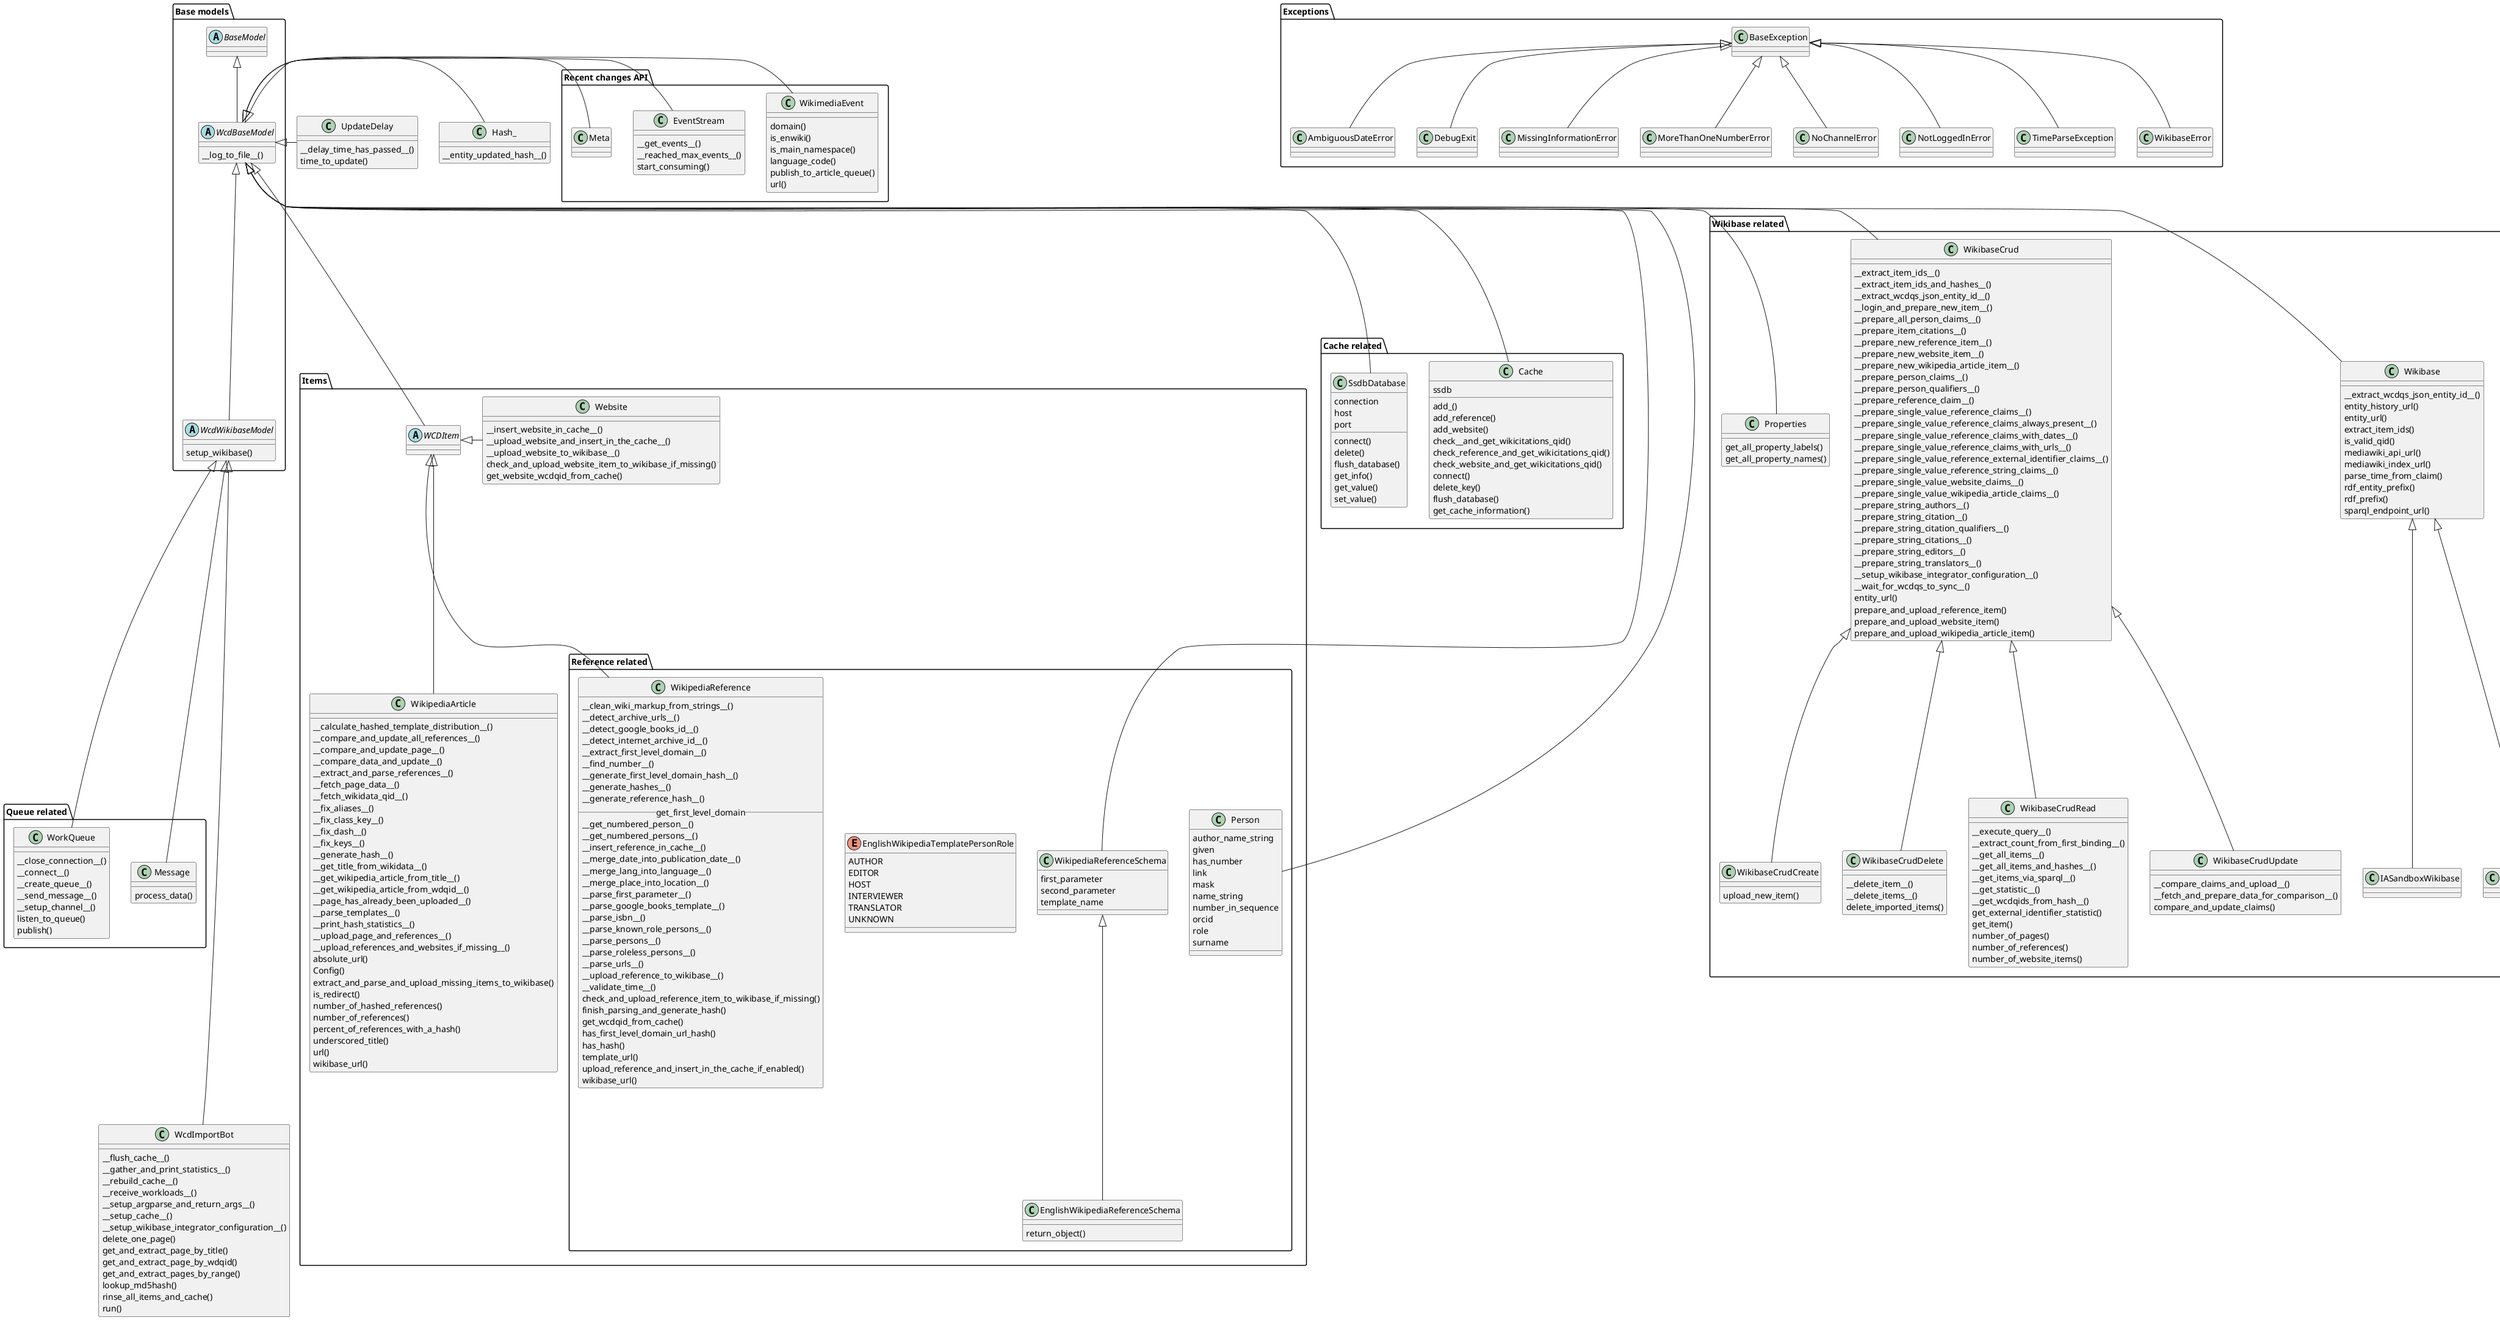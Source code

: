 @startuml
'https://plantuml.com/class-diagram

' We don't include attributes in this diagram because it just clutters
' everything.

package "Base models" {
    abstract class BaseModel
    abstract class WcdBaseModel{
    __log_to_file__()
    }
    BaseModel <|-- WcdBaseModel
    abstract class WcdWikibaseModel {
    setup_wikibase()
    }
    WcdBaseModel <|-- WcdWikibaseModel
}
WcdWikibaseModel <|--- WcdImportBot


package "Cache related" {
    WcdBaseModel <|-- Cache
    WcdBaseModel <|-- SsdbDatabase
    class Cache {
    ssdb
    add_()
    add_reference()
    add_website()
    check__and_get_wikicitations_qid()
    check_reference_and_get_wikicitations_qid()
    check_website_and_get_wikicitations_qid()
    connect()
    delete_key()
    flush_database()
    get_cache_information()
    }

    class SsdbDatabase{
    connection
    host
    port
    connect()
    delete()
    flush_database()
    get_info()
    get_value()
    set_value()
    }
}
class WcdImportBot{
__flush_cache__()
__gather_and_print_statistics__()
__rebuild_cache__()
__receive_workloads__()
__setup_argparse_and_return_args__()
__setup_cache__()
__setup_wikibase_integrator_configuration__()
delete_one_page()
get_and_extract_page_by_title()
get_and_extract_page_by_wdqid()
get_and_extract_pages_by_range()
lookup_md5hash()
rinse_all_items_and_cache()
run()
}

package Items {
    abstract class WCDItem
    WcdBaseModel <|-- WCDItem
    WCDItem <|-- WikipediaArticle
    package "Reference related" {
        class EnglishWikipediaReferenceSchema{
        return_object()
        }
        WcdBaseModel <|-- WikipediaReferenceSchema
        WikipediaReferenceSchema <|-- EnglishWikipediaReferenceSchema
        class WikipediaReferenceSchema{
        first_parameter
        second_parameter
        template_name
        }

        WcdBaseModel <|-- Person
        class Person {
        author_name_string
        given
        has_number
        link
        mask
        name_string
        number_in_sequence
        orcid
        role
        surname
        }
        enum EnglishWikipediaTemplatePersonRole {
        AUTHOR
        EDITOR
        HOST
        INTERVIEWER
        TRANSLATOR
        UNKNOWN
        }
        WCDItem <|-- WikipediaReference
        class WikipediaReference {
        __clean_wiki_markup_from_strings__()
        __detect_archive_urls__()
        __detect_google_books_id__()
        __detect_internet_archive_id__()
        __extract_first_level_domain__()
        __find_number__()
        __generate_first_level_domain_hash__()
        __generate_hashes__()
        __generate_reference_hash__()
        __get_first_level_domain__
        __get_numbered_person__()
        __get_numbered_persons__()
        __insert_reference_in_cache__()
        __merge_date_into_publication_date__()
        __merge_lang_into_language__()
        __merge_place_into_location__()
        __parse_first_parameter__()
        __parse_google_books_template__()
        __parse_isbn__()
        __parse_known_role_persons__()
        __parse_persons__()
        __parse_roleless_persons__()
        __parse_urls__()
        __upload_reference_to_wikibase__()
        __validate_time__()
        check_and_upload_reference_item_to_wikibase_if_missing()
        finish_parsing_and_generate_hash()
        get_wcdqid_from_cache()
        has_first_level_domain_url_hash()
        has_hash()
        template_url()
        upload_reference_and_insert_in_the_cache_if_enabled()
        wikibase_url()
        }
    }
    class WikipediaArticle{
    __calculate_hashed_template_distribution__()
    __compare_and_update_all_references__()
    __compare_and_update_page__()
    __compare_data_and_update__()
    __extract_and_parse_references__()
    __fetch_page_data__()
    __fetch_wikidata_qid__()
    __fix_aliases__()
    __fix_class_key__()
    __fix_dash__()
    __fix_keys__()
    __generate_hash__()
    __get_title_from_wikidata__()
    __get_wikipedia_article_from_title__()
    __get_wikipedia_article_from_wdqid__()
    __page_has_already_been_uploaded__()
    __parse_templates__()
    __print_hash_statistics__()
    __upload_page_and_references__()
    __upload_references_and_websites_if_missing__()
    absolute_url()
    Config()
    extract_and_parse_and_upload_missing_items_to_wikibase()
    is_redirect()
    number_of_hashed_references()
    number_of_references()
    percent_of_references_with_a_hash()
    underscored_title()
    url()
    wikibase_url()
    }

    class Website{
    __insert_website_in_cache__()
    __upload_website_and_insert_in_the_cache__()
    __upload_website_to_wikibase__()
    check_and_upload_website_item_to_wikibase_if_missing()
    get_website_wcdqid_from_cache()
    }
    WCDItem <|- Website
}
class UpdateDelay{
__delay_time_has_passed__()
time_to_update()
}
WcdBaseModel <|- UpdateDelay
class Hash_{
__entity_updated_hash__()
}
WcdBaseModel <|- Hash_
package "Queue related" {
    class Message{
    process_data()
    }
    WcdWikibaseModel <|-- Message
    class WorkQueue{
    __close_connection__()
    __connect__()
    __create_queue__()
    __send_message__()
    __setup_channel__()
    listen_to_queue()
    publish()
    }
    WcdWikibaseModel <|-- WorkQueue
}
package "Wikibase related" {
    class Wikibase {
    __extract_wcdqs_json_entity_id__()
    entity_history_url()
    entity_url()
    extract_item_ids()
    is_valid_qid()
    mediawiki_api_url()
    mediawiki_index_url()
    parse_time_from_claim()
    rdf_entity_prefix()
    rdf_prefix()
    sparql_endpoint_url()
    }
    WcdBaseModel <|-- Wikibase
    class IASandboxWikibase
    Wikibase <|-- IASandboxWikibase
    class WikiCitationsWikibase
    Wikibase <|-- WikiCitationsWikibase
    class WikibaseCrud{
    __extract_item_ids__()
    __extract_item_ids_and_hashes__()
    __extract_wcdqs_json_entity_id__()
    __login_and_prepare_new_item__()
    __prepare_all_person_claims__()
    __prepare_item_citations__()
    __prepare_new_reference_item__()
    __prepare_new_website_item__()
    __prepare_new_wikipedia_article_item__()
    __prepare_person_claims__()
    __prepare_person_qualifiers__()
    __prepare_reference_claim__()
    __prepare_single_value_reference_claims__()
    __prepare_single_value_reference_claims_always_present__()
    __prepare_single_value_reference_claims_with_dates__()
    __prepare_single_value_reference_claims_with_urls__()
    __prepare_single_value_reference_external_identifier_claims__()
    __prepare_single_value_reference_string_claims__()
    __prepare_single_value_website_claims__()
    __prepare_single_value_wikipedia_article_claims__()
    __prepare_string_authors__()
    __prepare_string_citation__()
    __prepare_string_citation_qualifiers__()
    __prepare_string_citations__()
    __prepare_string_editors__()
    __prepare_string_translators__()
    __setup_wikibase_integrator_configuration__()
    __wait_for_wcdqs_to_sync__()
    entity_url()
    prepare_and_upload_reference_item()
    prepare_and_upload_website_item()
    prepare_and_upload_wikipedia_article_item()
    }
    WcdBaseModel <|-- WikibaseCrud
    class WikibaseCrudCreate{
    upload_new_item()
    }
    WikibaseCrud <|-- WikibaseCrudCreate
    class WikibaseCrudDelete{
    __delete_item__()
    __delete_items__()
    delete_imported_items()
    }
    WikibaseCrud <|-- WikibaseCrudDelete
    class WikibaseCrudRead{
    __execute_query__()
    __extract_count_from_first_binding__()
    __get_all_items__()
    __get_all_items_and_hashes__()
    __get_items_via_sparql__()
    __get_statistic__()
    __get_wcdqids_from_hash__()
    get_external_identifier_statistic()
    get_item()
    number_of_pages()
    number_of_references()
    number_of_website_items()
    }
    WikibaseCrud <|-- WikibaseCrudRead
    class WikibaseCrudUpdate{
    __compare_claims_and_upload__()
    __fetch_and_prepare_data_for_comparison__()
    compare_and_update_claims()
    }
    WikibaseCrud <|-- WikibaseCrudUpdate
    class Properties{
    get_all_property_labels()
    get_all_property_names()
    }
    WcdBaseModel <|-- Properties
}
package "Exceptions" {
    class BaseException
    class AmbiguousDateError
    class DebugExit
    class MissingInformationError
    class MoreThanOneNumberError
    class NoChannelError
    class NotLoggedInError
    class TimeParseException
    class WikibaseError
    BaseException <|-- AmbiguousDateError
    BaseException <|-- DebugExit
    BaseException <|-- MissingInformationError
    BaseException <|-- MoreThanOneNumberError
    BaseException <|-- NoChannelError
    BaseException <|-- NotLoggedInError
    BaseException <|-- TimeParseException
    BaseException <|-- WikibaseError
}
package "Recent changes API"{
    class WikimediaEvent{
        domain()
        is_enwiki()
        is_main_namespace()
        language_code()
        publish_to_article_queue()
        url()
    }
    WcdBaseModel <|- WikimediaEvent
    class EventStream {
        __get_events__()
        __reached_max_events__()
        start_consuming()
    }
    WcdBaseModel <|- EventStream
    class Meta
    WcdBaseModel <|- Meta
}
@enduml